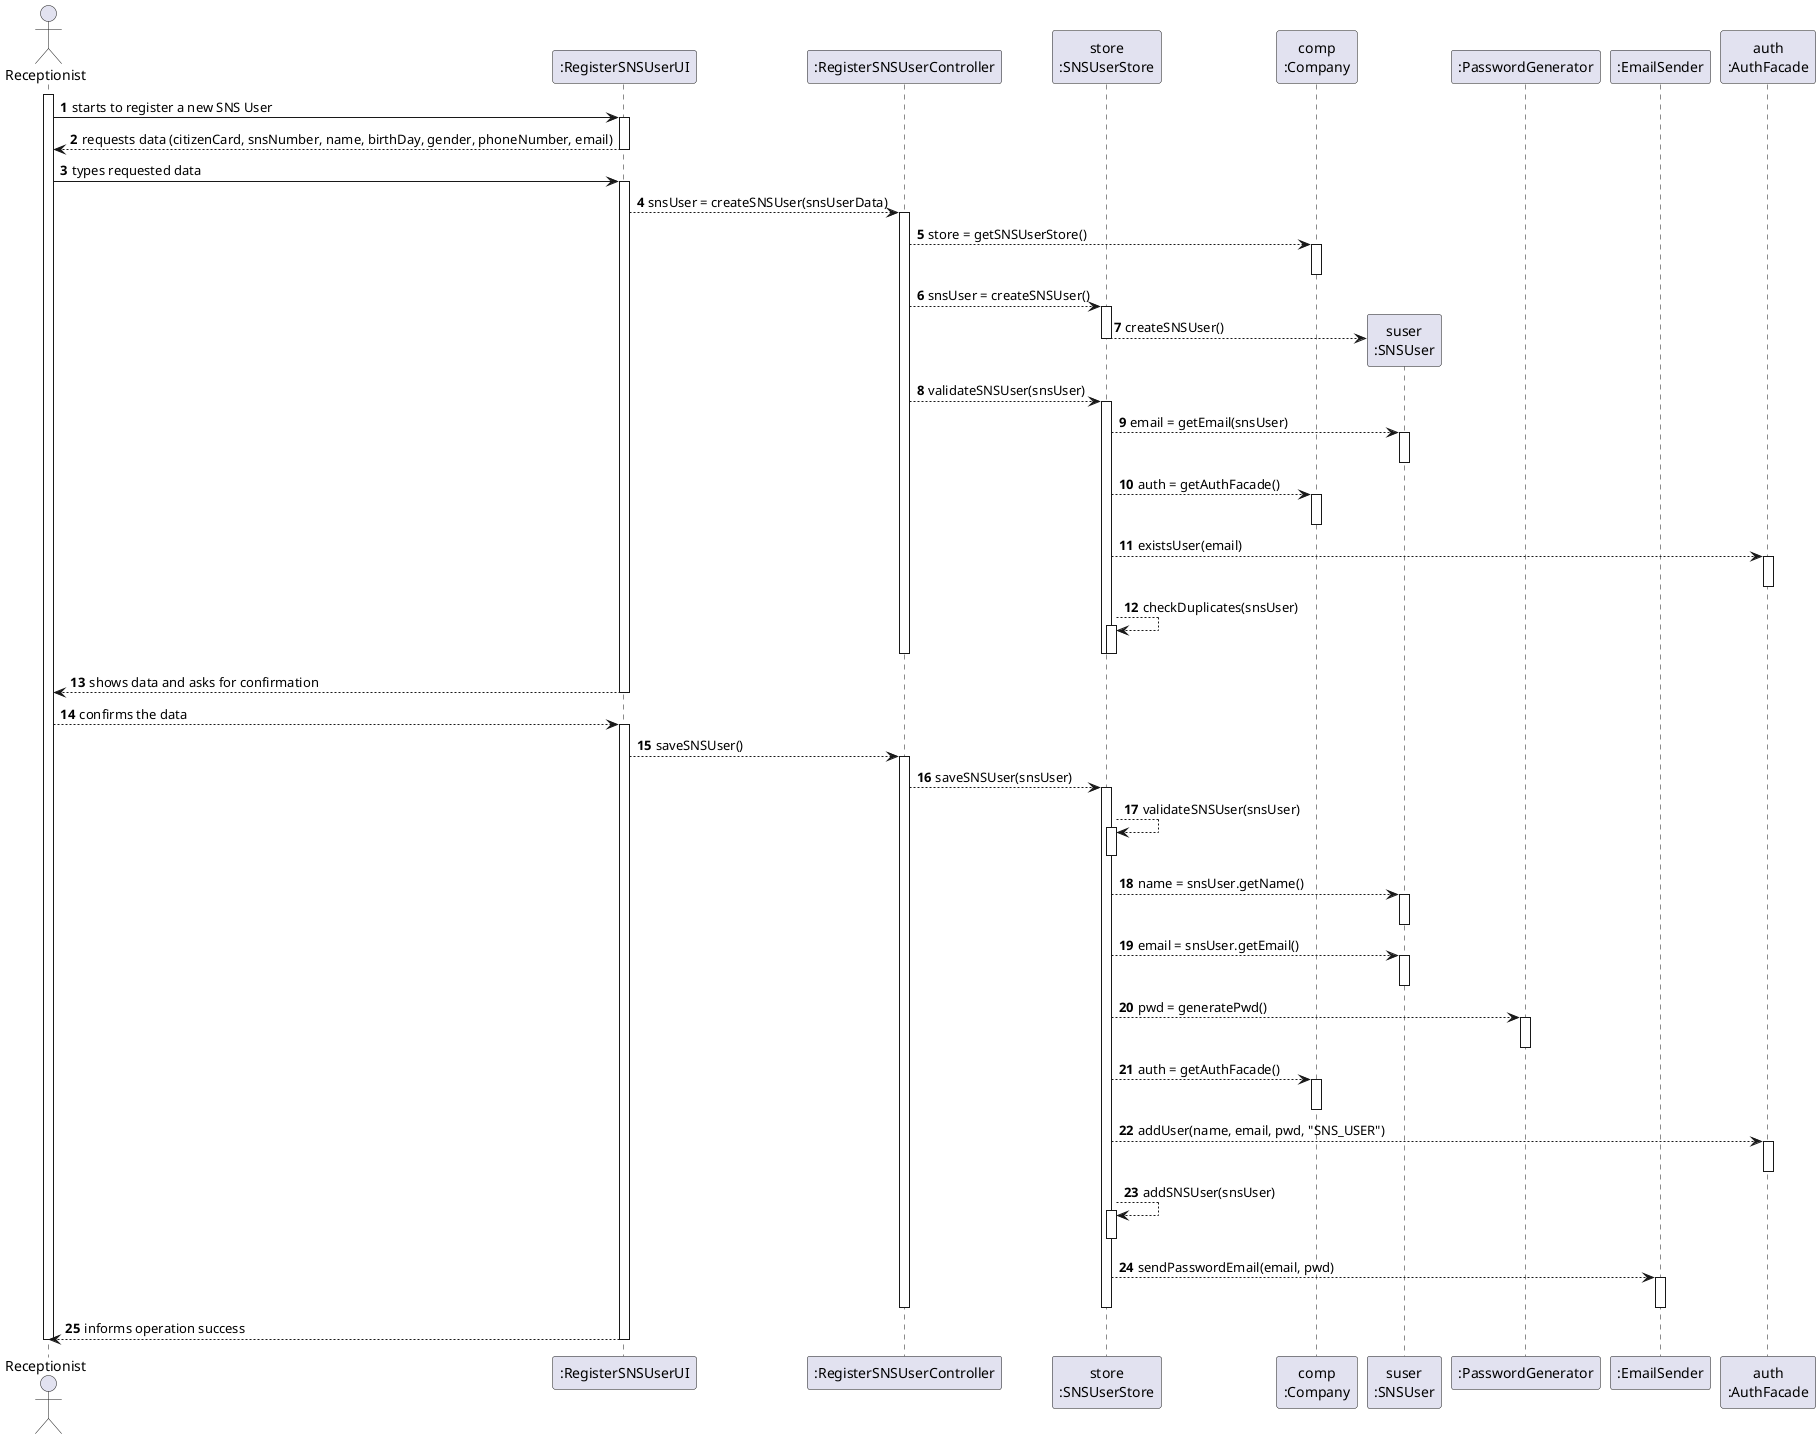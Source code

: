@startuml Sequence Diagram
autonumber
'hide footbox
actor "Receptionist" as RECEPT

participant ":RegisterSNSUserUI" as UI
participant ":RegisterSNSUserController" as CTRL
participant "store\n:SNSUserStore" as STORE
participant "comp\n:Company" as COMP
participant "suser\n:SNSUser" as SUSER
participant ":PasswordGenerator" as PWDGEN
participant ":EmailSender" as EMAIL
participant "auth\n:AuthFacade" as AUTH

activate RECEPT
RECEPT -> UI : starts to register a new SNS User
activate UI
UI --> RECEPT : requests data (citizenCard, snsNumber, name, birthDay, gender, phoneNumber, email)
deactivate UI

RECEPT -> UI : types requested data
activate UI

UI --> CTRL : snsUser = createSNSUser(snsUserData)
activate CTRL

CTRL --> COMP : store = getSNSUserStore()
activate COMP
deactivate COMP

CTRL --> STORE : snsUser = createSNSUser()
activate STORE

STORE --> SUSER** : createSNSUser()

deactivate STORE

CTRL --> STORE : validateSNSUser(snsUser)
activate STORE

STORE --> SUSER : email = getEmail(snsUser)
activate SUSER
deactivate SUSER

STORE --> COMP : auth = getAuthFacade()
activate COMP
deactivate COMP

STORE --> AUTH : existsUser(email)
activate AUTH
deactivate AUTH

STORE --> STORE : checkDuplicates(snsUser)
activate STORE
deactivate STORE

deactivate STORE
deactivate CTRL

UI --> RECEPT : shows data and asks for confirmation
deactivate UI


RECEPT --> UI : confirms the data
activate UI

UI --> CTRL : saveSNSUser()
activate CTRL

CTRL --> STORE : saveSNSUser(snsUser)
activate STORE

STORE --> STORE : validateSNSUser(snsUser)
activate STORE
deactivate STORE

STORE --> SUSER : name = snsUser.getName()
activate SUSER
deactivate SUSER

STORE --> SUSER : email = snsUser.getEmail()
activate SUSER
deactivate SUSER

STORE --> PWDGEN : pwd = generatePwd()
activate PWDGEN
deactivate PWDGEN

STORE --> COMP : auth = getAuthFacade()
activate COMP
deactivate COMP

STORE --> AUTH : addUser(name, email, pwd, "SNS_USER")
activate AUTH
deactivate AUTH

STORE --> STORE : addSNSUser(snsUser)
activate STORE
deactivate STORE

STORE --> EMAIL : sendPasswordEmail(email, pwd)
activate EMAIL
deactivate EMAIL

deactivate STORE
deactivate CTRL

UI --> RECEPT : informs operation success
deactivate UI

deactivate RECEPT

@enduml